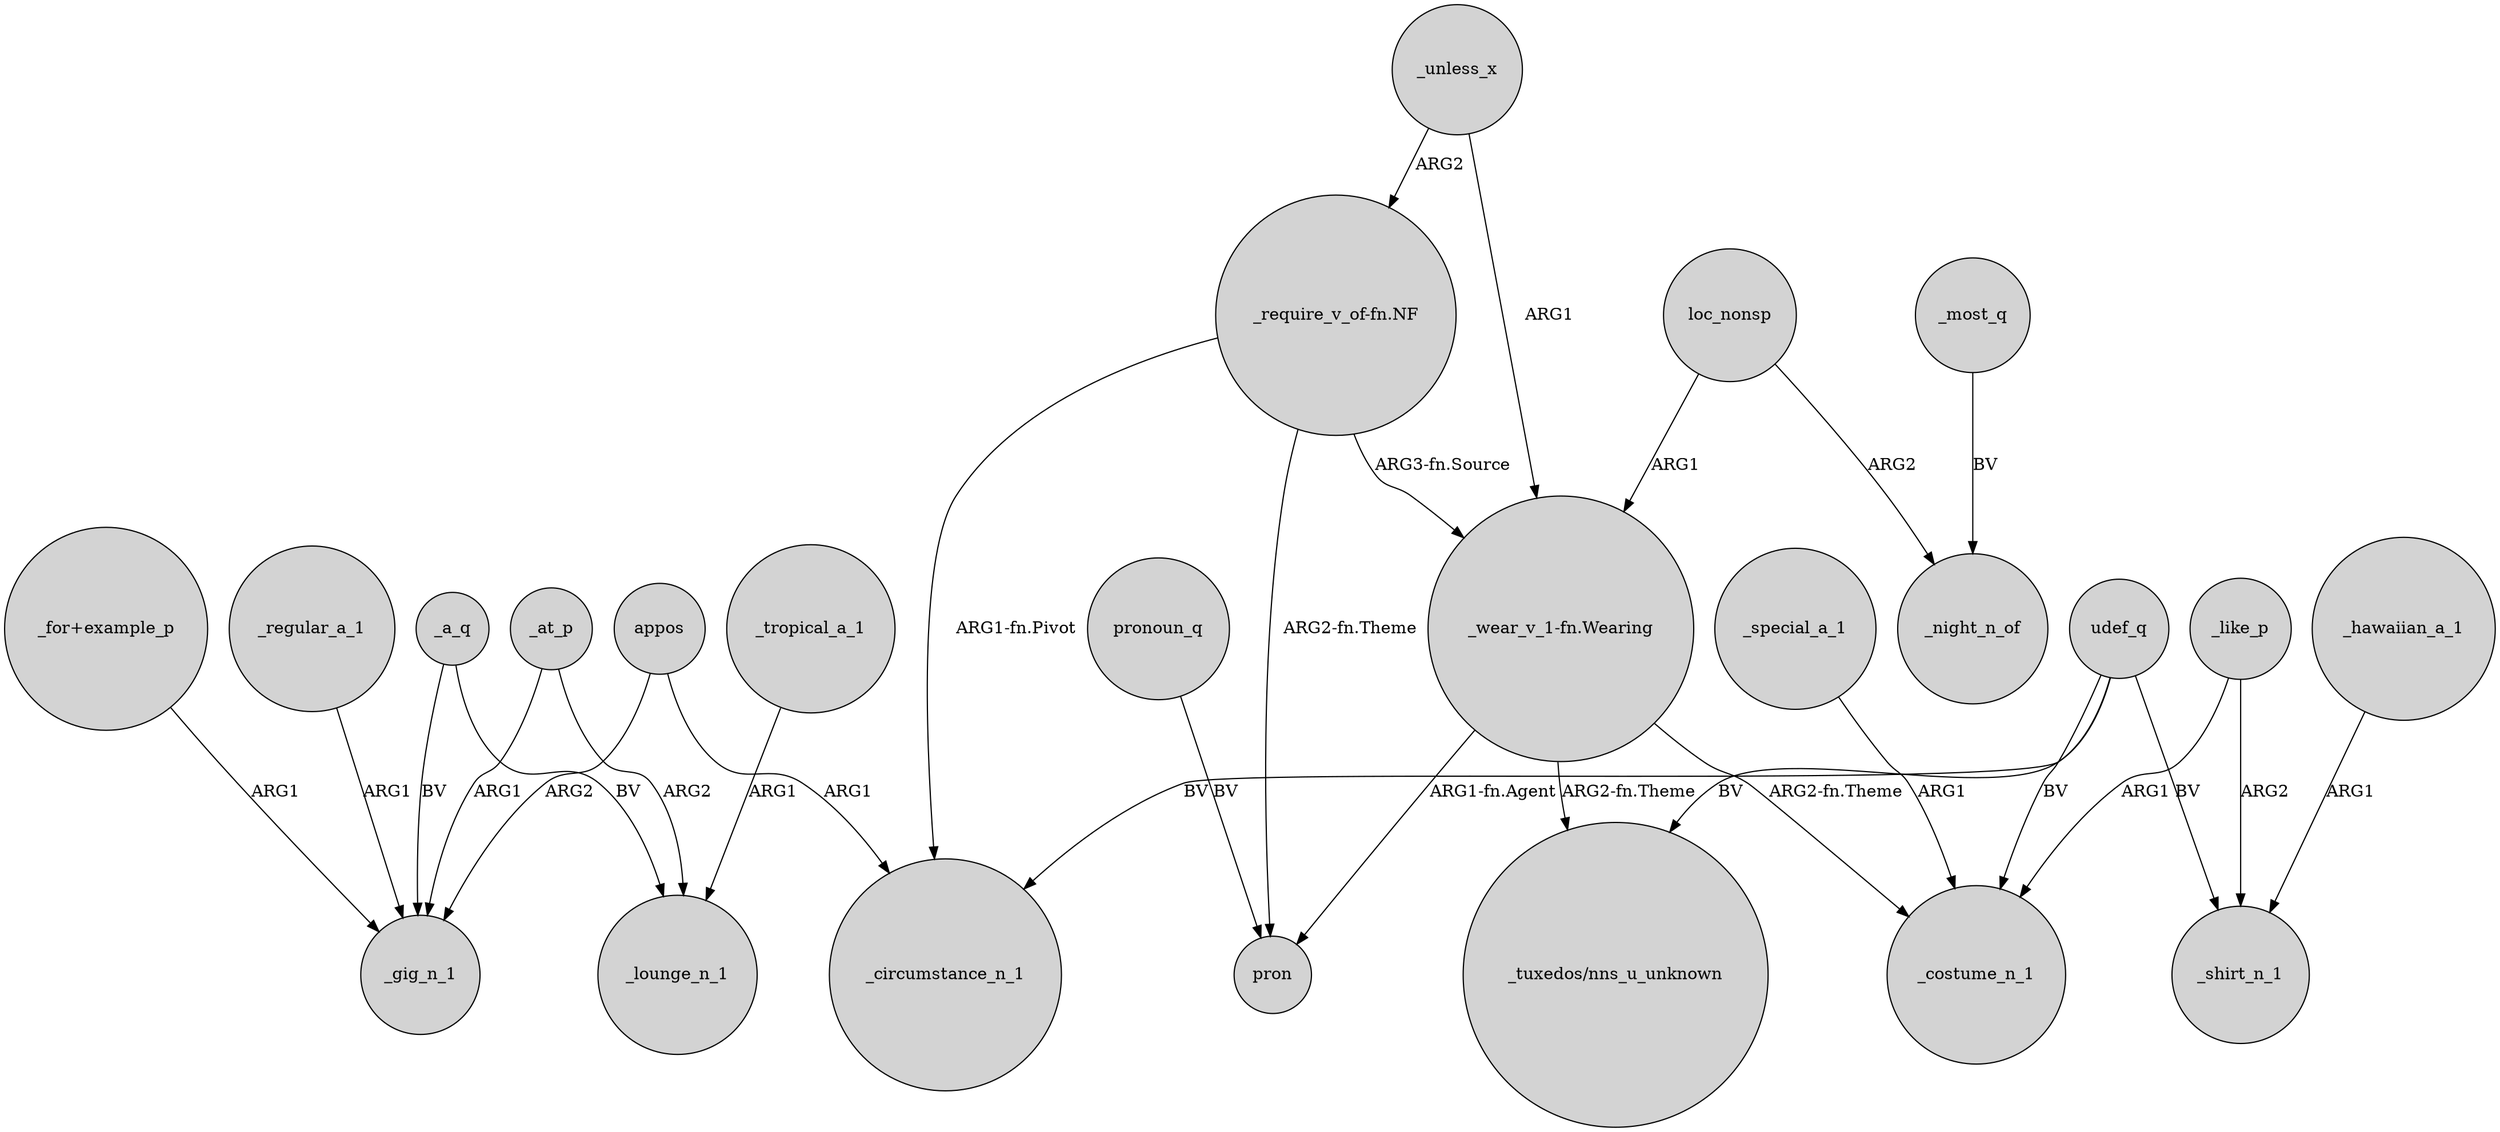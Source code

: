 digraph {
	node [shape=circle style=filled]
	loc_nonsp -> "_wear_v_1-fn.Wearing" [label=ARG1]
	_unless_x -> "_wear_v_1-fn.Wearing" [label=ARG1]
	appos -> _circumstance_n_1 [label=ARG1]
	_at_p -> _lounge_n_1 [label=ARG2]
	"_require_v_of-fn.NF" -> _circumstance_n_1 [label="ARG1-fn.Pivot"]
	udef_q -> "_tuxedos/nns_u_unknown" [label=BV]
	_tropical_a_1 -> _lounge_n_1 [label=ARG1]
	appos -> _gig_n_1 [label=ARG2]
	_hawaiian_a_1 -> _shirt_n_1 [label=ARG1]
	_a_q -> _lounge_n_1 [label=BV]
	_most_q -> _night_n_of [label=BV]
	_unless_x -> "_require_v_of-fn.NF" [label=ARG2]
	"_wear_v_1-fn.Wearing" -> "_tuxedos/nns_u_unknown" [label="ARG2-fn.Theme"]
	"_for+example_p" -> _gig_n_1 [label=ARG1]
	udef_q -> _costume_n_1 [label=BV]
	_like_p -> _costume_n_1 [label=ARG1]
	udef_q -> _shirt_n_1 [label=BV]
	_a_q -> _gig_n_1 [label=BV]
	pronoun_q -> pron [label=BV]
	"_require_v_of-fn.NF" -> "_wear_v_1-fn.Wearing" [label="ARG3-fn.Source"]
	_at_p -> _gig_n_1 [label=ARG1]
	"_require_v_of-fn.NF" -> pron [label="ARG2-fn.Theme"]
	_like_p -> _shirt_n_1 [label=ARG2]
	udef_q -> _circumstance_n_1 [label=BV]
	loc_nonsp -> _night_n_of [label=ARG2]
	_regular_a_1 -> _gig_n_1 [label=ARG1]
	"_wear_v_1-fn.Wearing" -> _costume_n_1 [label="ARG2-fn.Theme"]
	_special_a_1 -> _costume_n_1 [label=ARG1]
	"_wear_v_1-fn.Wearing" -> pron [label="ARG1-fn.Agent"]
}
